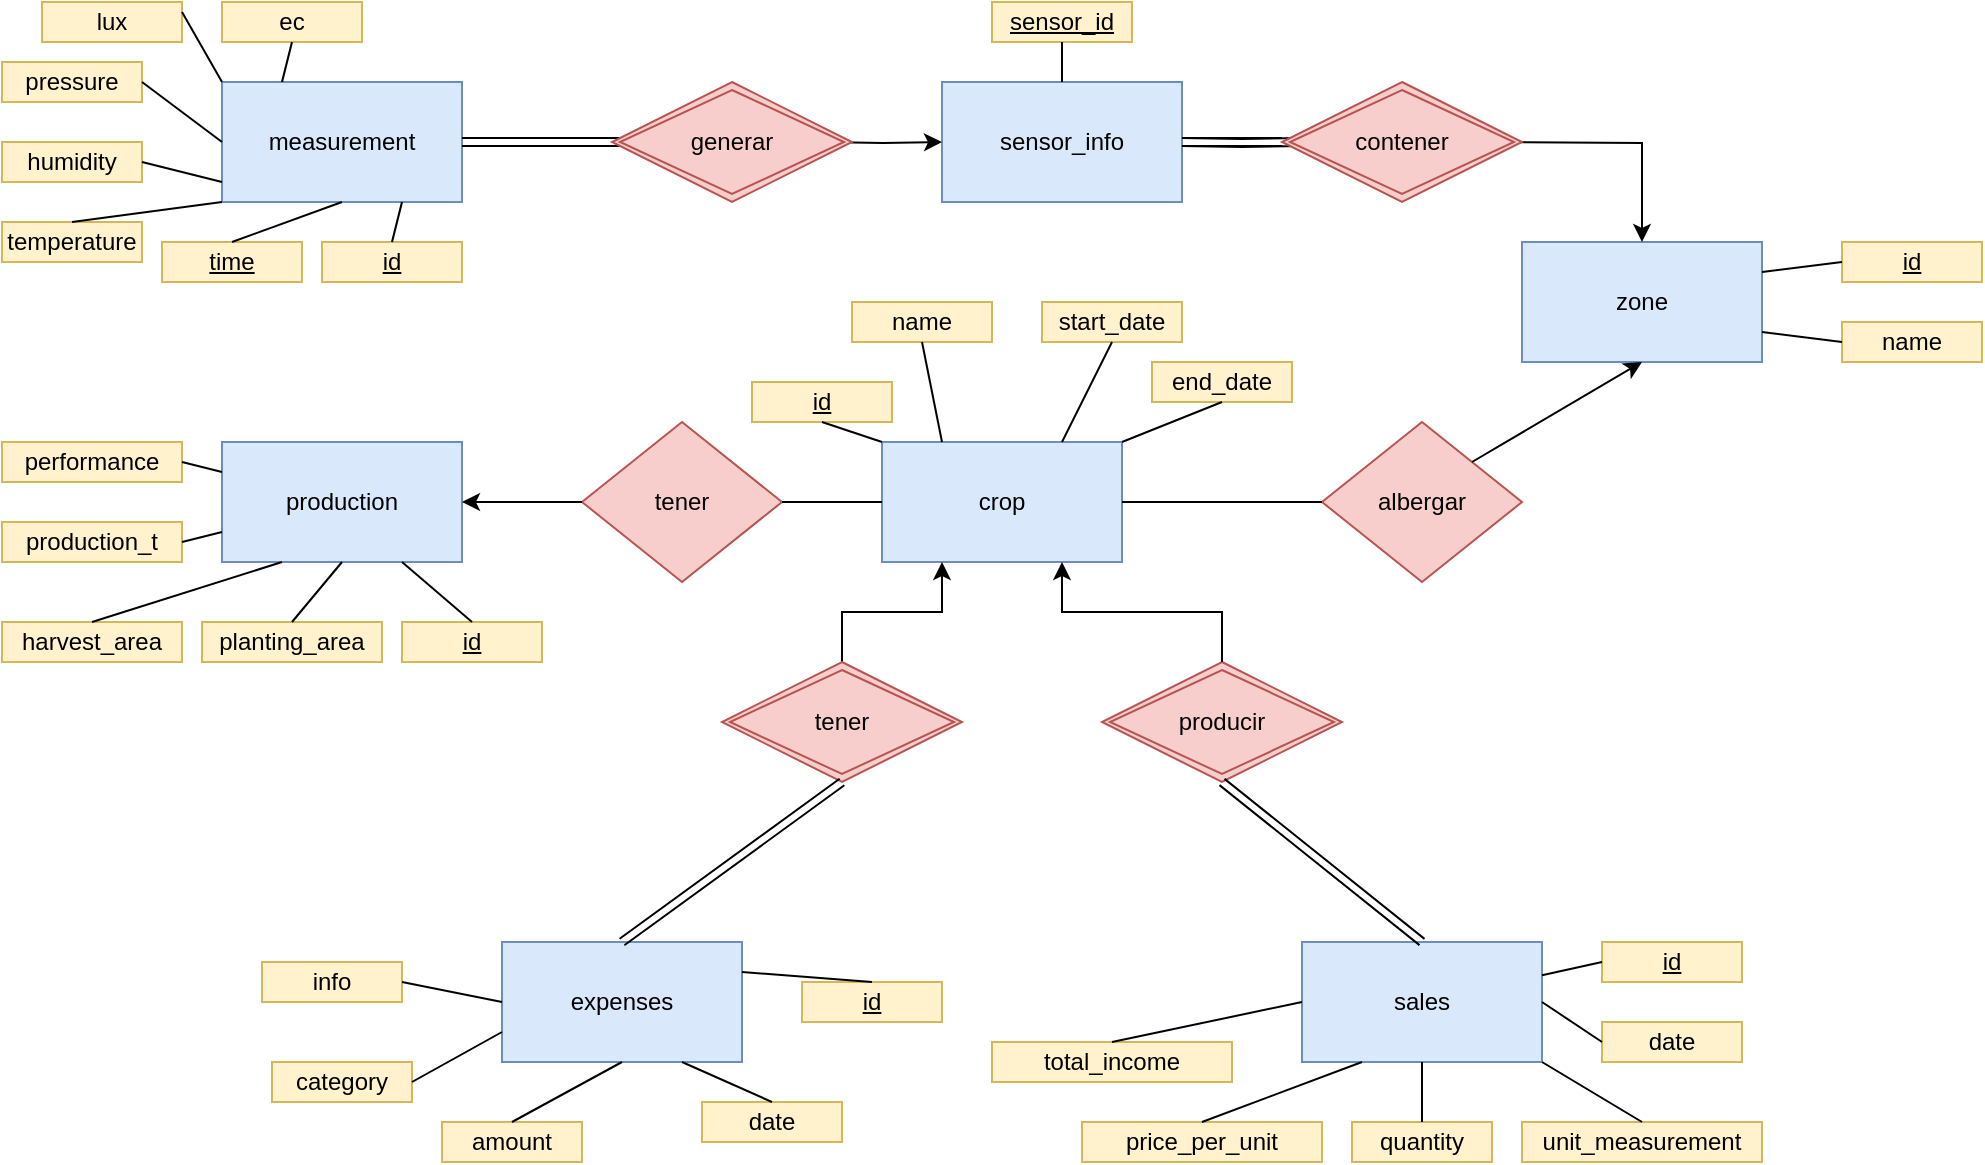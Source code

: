 <mxfile version="14.6.6" type="github">
  <diagram id="R2lEEEUBdFMjLlhIrx00" name="Page-1">
    <mxGraphModel dx="2140" dy="695" grid="1" gridSize="10" guides="1" tooltips="1" connect="1" arrows="1" fold="1" page="1" pageScale="1" pageWidth="850" pageHeight="1100" math="0" shadow="0" extFonts="Permanent Marker^https://fonts.googleapis.com/css?family=Permanent+Marker">
      <root>
        <mxCell id="0" />
        <mxCell id="1" parent="0" />
        <mxCell id="RUyyoqWlrWbae8FdcPIF-3" value="measurement" style="rounded=0;whiteSpace=wrap;html=1;fillColor=#dae8fc;strokeColor=#6c8ebf;" vertex="1" parent="1">
          <mxGeometry x="30" y="70" width="120" height="60" as="geometry" />
        </mxCell>
        <mxCell id="RUyyoqWlrWbae8FdcPIF-4" value="sensor_info" style="rounded=0;whiteSpace=wrap;html=1;fillColor=#dae8fc;strokeColor=#6c8ebf;" vertex="1" parent="1">
          <mxGeometry x="390" y="70" width="120" height="60" as="geometry" />
        </mxCell>
        <mxCell id="RUyyoqWlrWbae8FdcPIF-5" value="tener" style="rhombus;whiteSpace=wrap;html=1;fillColor=#f8cecc;strokeColor=#b85450;" vertex="1" parent="1">
          <mxGeometry x="210" y="240" width="100" height="80" as="geometry" />
        </mxCell>
        <mxCell id="RUyyoqWlrWbae8FdcPIF-138" value="" style="edgeStyle=orthogonalEdgeStyle;shape=link;rounded=0;orthogonalLoop=1;jettySize=auto;html=1;" edge="1" parent="1" target="RUyyoqWlrWbae8FdcPIF-4">
          <mxGeometry relative="1" as="geometry">
            <mxPoint x="570" y="100" as="sourcePoint" />
          </mxGeometry>
        </mxCell>
        <mxCell id="RUyyoqWlrWbae8FdcPIF-7" value="zone" style="rounded=0;whiteSpace=wrap;html=1;fillColor=#dae8fc;strokeColor=#6c8ebf;" vertex="1" parent="1">
          <mxGeometry x="680" y="150" width="120" height="60" as="geometry" />
        </mxCell>
        <mxCell id="RUyyoqWlrWbae8FdcPIF-8" value="sales" style="rounded=0;whiteSpace=wrap;html=1;fillColor=#dae8fc;strokeColor=#6c8ebf;" vertex="1" parent="1">
          <mxGeometry x="570" y="500" width="120" height="60" as="geometry" />
        </mxCell>
        <mxCell id="RUyyoqWlrWbae8FdcPIF-10" value="expenses" style="rounded=0;whiteSpace=wrap;html=1;fillColor=#dae8fc;strokeColor=#6c8ebf;" vertex="1" parent="1">
          <mxGeometry x="170" y="500" width="120" height="60" as="geometry" />
        </mxCell>
        <mxCell id="RUyyoqWlrWbae8FdcPIF-11" value="production" style="rounded=0;whiteSpace=wrap;html=1;fillColor=#dae8fc;strokeColor=#6c8ebf;" vertex="1" parent="1">
          <mxGeometry x="30" y="250" width="120" height="60" as="geometry" />
        </mxCell>
        <mxCell id="RUyyoqWlrWbae8FdcPIF-12" value="albergar" style="rhombus;whiteSpace=wrap;html=1;fillColor=#f8cecc;strokeColor=#b85450;" vertex="1" parent="1">
          <mxGeometry x="580" y="240" width="100" height="80" as="geometry" />
        </mxCell>
        <mxCell id="RUyyoqWlrWbae8FdcPIF-9" value="crop" style="rounded=0;whiteSpace=wrap;html=1;fillColor=#dae8fc;strokeColor=#6c8ebf;" vertex="1" parent="1">
          <mxGeometry x="360" y="250" width="120" height="60" as="geometry" />
        </mxCell>
        <mxCell id="RUyyoqWlrWbae8FdcPIF-34" value="temperature" style="rounded=0;whiteSpace=wrap;html=1;fillColor=#fff2cc;strokeColor=#d6b656;" vertex="1" parent="1">
          <mxGeometry x="-80" y="140" width="70" height="20" as="geometry" />
        </mxCell>
        <mxCell id="RUyyoqWlrWbae8FdcPIF-35" value="&lt;u&gt;time&lt;/u&gt;" style="rounded=0;whiteSpace=wrap;html=1;fillColor=#fff2cc;strokeColor=#d6b656;" vertex="1" parent="1">
          <mxGeometry y="150" width="70" height="20" as="geometry" />
        </mxCell>
        <mxCell id="RUyyoqWlrWbae8FdcPIF-36" value="pressure" style="rounded=0;whiteSpace=wrap;html=1;fillColor=#fff2cc;strokeColor=#d6b656;" vertex="1" parent="1">
          <mxGeometry x="-80" y="60" width="70" height="20" as="geometry" />
        </mxCell>
        <mxCell id="RUyyoqWlrWbae8FdcPIF-37" value="&lt;u&gt;id&lt;/u&gt;" style="rounded=0;whiteSpace=wrap;html=1;fillColor=#fff2cc;strokeColor=#d6b656;" vertex="1" parent="1">
          <mxGeometry x="80" y="150" width="70" height="20" as="geometry" />
        </mxCell>
        <mxCell id="RUyyoqWlrWbae8FdcPIF-38" value="lux" style="rounded=0;whiteSpace=wrap;html=1;fillColor=#fff2cc;strokeColor=#d6b656;" vertex="1" parent="1">
          <mxGeometry x="-60" y="30" width="70" height="20" as="geometry" />
        </mxCell>
        <mxCell id="RUyyoqWlrWbae8FdcPIF-39" value="humidity" style="rounded=0;whiteSpace=wrap;html=1;fillColor=#fff2cc;strokeColor=#d6b656;" vertex="1" parent="1">
          <mxGeometry x="-80" y="100" width="70" height="20" as="geometry" />
        </mxCell>
        <mxCell id="RUyyoqWlrWbae8FdcPIF-40" value="ec" style="rounded=0;whiteSpace=wrap;html=1;fillColor=#fff2cc;strokeColor=#d6b656;" vertex="1" parent="1">
          <mxGeometry x="30" y="30" width="70" height="20" as="geometry" />
        </mxCell>
        <mxCell id="RUyyoqWlrWbae8FdcPIF-43" value="" style="endArrow=none;html=1;exitX=0.5;exitY=0;exitDx=0;exitDy=0;entryX=0.75;entryY=1;entryDx=0;entryDy=0;" edge="1" parent="1" source="RUyyoqWlrWbae8FdcPIF-37" target="RUyyoqWlrWbae8FdcPIF-3">
          <mxGeometry width="50" height="50" relative="1" as="geometry">
            <mxPoint x="320" y="290" as="sourcePoint" />
            <mxPoint x="30" y="190" as="targetPoint" />
          </mxGeometry>
        </mxCell>
        <mxCell id="RUyyoqWlrWbae8FdcPIF-44" value="" style="endArrow=none;html=1;exitX=0.5;exitY=0;exitDx=0;exitDy=0;entryX=0.5;entryY=1;entryDx=0;entryDy=0;" edge="1" parent="1" source="RUyyoqWlrWbae8FdcPIF-35" target="RUyyoqWlrWbae8FdcPIF-3">
          <mxGeometry width="50" height="50" relative="1" as="geometry">
            <mxPoint x="20" y="150" as="sourcePoint" />
            <mxPoint x="80" y="130" as="targetPoint" />
          </mxGeometry>
        </mxCell>
        <mxCell id="RUyyoqWlrWbae8FdcPIF-49" value="&lt;u&gt;sensor_id&lt;/u&gt;" style="rounded=0;whiteSpace=wrap;html=1;fillColor=#fff2cc;strokeColor=#d6b656;" vertex="1" parent="1">
          <mxGeometry x="415" y="30" width="70" height="20" as="geometry" />
        </mxCell>
        <mxCell id="RUyyoqWlrWbae8FdcPIF-50" value="&lt;u&gt;id&lt;/u&gt;" style="rounded=0;whiteSpace=wrap;html=1;fillColor=#fff2cc;strokeColor=#d6b656;" vertex="1" parent="1">
          <mxGeometry x="840" y="150" width="70" height="20" as="geometry" />
        </mxCell>
        <mxCell id="RUyyoqWlrWbae8FdcPIF-51" value="name" style="rounded=0;whiteSpace=wrap;html=1;fillColor=#fff2cc;strokeColor=#d6b656;" vertex="1" parent="1">
          <mxGeometry x="840" y="190" width="70" height="20" as="geometry" />
        </mxCell>
        <mxCell id="RUyyoqWlrWbae8FdcPIF-53" value="name" style="rounded=0;whiteSpace=wrap;html=1;fillColor=#fff2cc;strokeColor=#d6b656;" vertex="1" parent="1">
          <mxGeometry x="345" y="180" width="70" height="20" as="geometry" />
        </mxCell>
        <mxCell id="RUyyoqWlrWbae8FdcPIF-54" value="&lt;u&gt;id&lt;/u&gt;" style="rounded=0;whiteSpace=wrap;html=1;fillColor=#fff2cc;strokeColor=#d6b656;" vertex="1" parent="1">
          <mxGeometry x="295" y="220" width="70" height="20" as="geometry" />
        </mxCell>
        <mxCell id="RUyyoqWlrWbae8FdcPIF-55" value="start_date" style="rounded=0;whiteSpace=wrap;html=1;fillColor=#fff2cc;strokeColor=#d6b656;" vertex="1" parent="1">
          <mxGeometry x="440" y="180" width="70" height="20" as="geometry" />
        </mxCell>
        <mxCell id="RUyyoqWlrWbae8FdcPIF-56" value="end_date" style="rounded=0;whiteSpace=wrap;html=1;fillColor=#fff2cc;strokeColor=#d6b656;" vertex="1" parent="1">
          <mxGeometry x="495" y="210" width="70" height="20" as="geometry" />
        </mxCell>
        <mxCell id="RUyyoqWlrWbae8FdcPIF-57" value="date" style="rounded=0;whiteSpace=wrap;html=1;fillColor=#fff2cc;strokeColor=#d6b656;" vertex="1" parent="1">
          <mxGeometry x="720" y="540" width="70" height="20" as="geometry" />
        </mxCell>
        <mxCell id="RUyyoqWlrWbae8FdcPIF-58" value="&lt;u&gt;id&lt;/u&gt;" style="rounded=0;whiteSpace=wrap;html=1;fillColor=#fff2cc;strokeColor=#d6b656;" vertex="1" parent="1">
          <mxGeometry x="720" y="500" width="70" height="20" as="geometry" />
        </mxCell>
        <mxCell id="RUyyoqWlrWbae8FdcPIF-60" value="unit_measurement" style="rounded=0;whiteSpace=wrap;html=1;fillColor=#fff2cc;strokeColor=#d6b656;" vertex="1" parent="1">
          <mxGeometry x="680" y="590" width="120" height="20" as="geometry" />
        </mxCell>
        <mxCell id="RUyyoqWlrWbae8FdcPIF-61" value="quantity" style="rounded=0;whiteSpace=wrap;html=1;fillColor=#fff2cc;strokeColor=#d6b656;" vertex="1" parent="1">
          <mxGeometry x="595" y="590" width="70" height="20" as="geometry" />
        </mxCell>
        <mxCell id="RUyyoqWlrWbae8FdcPIF-62" value="price_per_unit" style="rounded=0;whiteSpace=wrap;html=1;fillColor=#fff2cc;strokeColor=#d6b656;" vertex="1" parent="1">
          <mxGeometry x="460" y="590" width="120" height="20" as="geometry" />
        </mxCell>
        <mxCell id="RUyyoqWlrWbae8FdcPIF-63" value="total_income" style="rounded=0;whiteSpace=wrap;html=1;fillColor=#fff2cc;strokeColor=#d6b656;" vertex="1" parent="1">
          <mxGeometry x="415" y="550" width="120" height="20" as="geometry" />
        </mxCell>
        <mxCell id="RUyyoqWlrWbae8FdcPIF-65" value="&lt;u&gt;id&lt;/u&gt;" style="rounded=0;whiteSpace=wrap;html=1;fillColor=#fff2cc;strokeColor=#d6b656;" vertex="1" parent="1">
          <mxGeometry x="320" y="520" width="70" height="20" as="geometry" />
        </mxCell>
        <mxCell id="RUyyoqWlrWbae8FdcPIF-66" value="date" style="rounded=0;whiteSpace=wrap;html=1;fillColor=#fff2cc;strokeColor=#d6b656;" vertex="1" parent="1">
          <mxGeometry x="270" y="580" width="70" height="20" as="geometry" />
        </mxCell>
        <mxCell id="RUyyoqWlrWbae8FdcPIF-67" value="amount" style="rounded=0;whiteSpace=wrap;html=1;fillColor=#fff2cc;strokeColor=#d6b656;" vertex="1" parent="1">
          <mxGeometry x="140" y="590" width="70" height="20" as="geometry" />
        </mxCell>
        <mxCell id="RUyyoqWlrWbae8FdcPIF-68" value="category" style="rounded=0;whiteSpace=wrap;html=1;fillColor=#fff2cc;strokeColor=#d6b656;" vertex="1" parent="1">
          <mxGeometry x="55" y="560" width="70" height="20" as="geometry" />
        </mxCell>
        <mxCell id="RUyyoqWlrWbae8FdcPIF-69" value="info" style="rounded=0;whiteSpace=wrap;html=1;fillColor=#fff2cc;strokeColor=#d6b656;" vertex="1" parent="1">
          <mxGeometry x="50" y="510" width="70" height="20" as="geometry" />
        </mxCell>
        <mxCell id="RUyyoqWlrWbae8FdcPIF-70" value="&lt;u&gt;id&lt;/u&gt;" style="rounded=0;whiteSpace=wrap;html=1;fillColor=#fff2cc;strokeColor=#d6b656;" vertex="1" parent="1">
          <mxGeometry x="120" y="340" width="70" height="20" as="geometry" />
        </mxCell>
        <mxCell id="RUyyoqWlrWbae8FdcPIF-71" value="planting_area" style="rounded=0;whiteSpace=wrap;html=1;fillColor=#fff2cc;strokeColor=#d6b656;" vertex="1" parent="1">
          <mxGeometry x="20" y="340" width="90" height="20" as="geometry" />
        </mxCell>
        <mxCell id="RUyyoqWlrWbae8FdcPIF-72" value="harvest_area" style="rounded=0;whiteSpace=wrap;html=1;fillColor=#fff2cc;strokeColor=#d6b656;" vertex="1" parent="1">
          <mxGeometry x="-80" y="340" width="90" height="20" as="geometry" />
        </mxCell>
        <mxCell id="RUyyoqWlrWbae8FdcPIF-73" value="production_t" style="rounded=0;whiteSpace=wrap;html=1;fillColor=#fff2cc;strokeColor=#d6b656;" vertex="1" parent="1">
          <mxGeometry x="-80" y="290" width="90" height="20" as="geometry" />
        </mxCell>
        <mxCell id="RUyyoqWlrWbae8FdcPIF-74" value="performance" style="rounded=0;whiteSpace=wrap;html=1;fillColor=#fff2cc;strokeColor=#d6b656;" vertex="1" parent="1">
          <mxGeometry x="-80" y="250" width="90" height="20" as="geometry" />
        </mxCell>
        <mxCell id="RUyyoqWlrWbae8FdcPIF-80" value="" style="endArrow=none;html=1;exitX=0.5;exitY=0;exitDx=0;exitDy=0;entryX=0;entryY=1;entryDx=0;entryDy=0;" edge="1" parent="1" source="RUyyoqWlrWbae8FdcPIF-34" target="RUyyoqWlrWbae8FdcPIF-3">
          <mxGeometry width="50" height="50" relative="1" as="geometry">
            <mxPoint x="-10" y="130" as="sourcePoint" />
            <mxPoint x="45" y="110" as="targetPoint" />
          </mxGeometry>
        </mxCell>
        <mxCell id="RUyyoqWlrWbae8FdcPIF-82" value="" style="endArrow=none;html=1;entryX=0;entryY=0.833;entryDx=0;entryDy=0;entryPerimeter=0;exitX=1;exitY=0.5;exitDx=0;exitDy=0;" edge="1" parent="1" source="RUyyoqWlrWbae8FdcPIF-39" target="RUyyoqWlrWbae8FdcPIF-3">
          <mxGeometry width="50" height="50" relative="1" as="geometry">
            <mxPoint x="-10" y="230" as="sourcePoint" />
            <mxPoint x="40" y="180" as="targetPoint" />
          </mxGeometry>
        </mxCell>
        <mxCell id="RUyyoqWlrWbae8FdcPIF-84" value="" style="endArrow=none;html=1;entryX=0;entryY=0.5;entryDx=0;entryDy=0;exitX=1;exitY=0.5;exitDx=0;exitDy=0;" edge="1" parent="1" source="RUyyoqWlrWbae8FdcPIF-36" target="RUyyoqWlrWbae8FdcPIF-3">
          <mxGeometry width="50" height="50" relative="1" as="geometry">
            <mxPoint x="-10" y="230" as="sourcePoint" />
            <mxPoint x="40" y="180" as="targetPoint" />
          </mxGeometry>
        </mxCell>
        <mxCell id="RUyyoqWlrWbae8FdcPIF-85" value="" style="endArrow=none;html=1;entryX=0;entryY=0;entryDx=0;entryDy=0;exitX=1;exitY=0.25;exitDx=0;exitDy=0;" edge="1" parent="1" source="RUyyoqWlrWbae8FdcPIF-38" target="RUyyoqWlrWbae8FdcPIF-3">
          <mxGeometry width="50" height="50" relative="1" as="geometry">
            <mxPoint x="-10" y="230" as="sourcePoint" />
            <mxPoint x="40" y="180" as="targetPoint" />
          </mxGeometry>
        </mxCell>
        <mxCell id="RUyyoqWlrWbae8FdcPIF-86" value="" style="endArrow=none;html=1;entryX=0.25;entryY=0;entryDx=0;entryDy=0;exitX=0.5;exitY=1;exitDx=0;exitDy=0;" edge="1" parent="1" source="RUyyoqWlrWbae8FdcPIF-40" target="RUyyoqWlrWbae8FdcPIF-3">
          <mxGeometry width="50" height="50" relative="1" as="geometry">
            <mxPoint x="-10" y="230" as="sourcePoint" />
            <mxPoint x="40" y="180" as="targetPoint" />
          </mxGeometry>
        </mxCell>
        <mxCell id="RUyyoqWlrWbae8FdcPIF-87" value="" style="endArrow=none;html=1;entryX=0.5;entryY=0;entryDx=0;entryDy=0;exitX=0.5;exitY=1;exitDx=0;exitDy=0;" edge="1" parent="1" source="RUyyoqWlrWbae8FdcPIF-49" target="RUyyoqWlrWbae8FdcPIF-4">
          <mxGeometry width="50" height="50" relative="1" as="geometry">
            <mxPoint x="280" y="230" as="sourcePoint" />
            <mxPoint x="330" y="180" as="targetPoint" />
          </mxGeometry>
        </mxCell>
        <mxCell id="RUyyoqWlrWbae8FdcPIF-88" value="" style="endArrow=none;html=1;entryX=0;entryY=0;entryDx=0;entryDy=0;" edge="1" parent="1" target="RUyyoqWlrWbae8FdcPIF-9">
          <mxGeometry width="50" height="50" relative="1" as="geometry">
            <mxPoint x="330" y="240" as="sourcePoint" />
            <mxPoint x="330" y="180" as="targetPoint" />
          </mxGeometry>
        </mxCell>
        <mxCell id="RUyyoqWlrWbae8FdcPIF-89" value="" style="endArrow=none;html=1;entryX=0.25;entryY=0;entryDx=0;entryDy=0;exitX=0.5;exitY=1;exitDx=0;exitDy=0;" edge="1" parent="1" source="RUyyoqWlrWbae8FdcPIF-53" target="RUyyoqWlrWbae8FdcPIF-9">
          <mxGeometry width="50" height="50" relative="1" as="geometry">
            <mxPoint x="280" y="230" as="sourcePoint" />
            <mxPoint x="330" y="180" as="targetPoint" />
          </mxGeometry>
        </mxCell>
        <mxCell id="RUyyoqWlrWbae8FdcPIF-90" value="" style="endArrow=none;html=1;entryX=0.75;entryY=0;entryDx=0;entryDy=0;exitX=0.5;exitY=1;exitDx=0;exitDy=0;" edge="1" parent="1" source="RUyyoqWlrWbae8FdcPIF-55" target="RUyyoqWlrWbae8FdcPIF-9">
          <mxGeometry width="50" height="50" relative="1" as="geometry">
            <mxPoint x="280" y="230" as="sourcePoint" />
            <mxPoint x="330" y="180" as="targetPoint" />
          </mxGeometry>
        </mxCell>
        <mxCell id="RUyyoqWlrWbae8FdcPIF-91" value="" style="endArrow=none;html=1;entryX=1;entryY=0;entryDx=0;entryDy=0;exitX=0.5;exitY=1;exitDx=0;exitDy=0;" edge="1" parent="1" source="RUyyoqWlrWbae8FdcPIF-56" target="RUyyoqWlrWbae8FdcPIF-9">
          <mxGeometry width="50" height="50" relative="1" as="geometry">
            <mxPoint x="485" y="210" as="sourcePoint" />
            <mxPoint x="460" y="260" as="targetPoint" />
          </mxGeometry>
        </mxCell>
        <mxCell id="RUyyoqWlrWbae8FdcPIF-92" value="" style="endArrow=none;html=1;entryX=0;entryY=0.5;entryDx=0;entryDy=0;" edge="1" parent="1" source="RUyyoqWlrWbae8FdcPIF-8" target="RUyyoqWlrWbae8FdcPIF-58">
          <mxGeometry width="50" height="50" relative="1" as="geometry">
            <mxPoint x="690" y="500" as="sourcePoint" />
            <mxPoint x="740" y="450" as="targetPoint" />
          </mxGeometry>
        </mxCell>
        <mxCell id="RUyyoqWlrWbae8FdcPIF-93" value="" style="endArrow=none;html=1;entryX=0;entryY=0.5;entryDx=0;entryDy=0;exitX=1;exitY=0.5;exitDx=0;exitDy=0;" edge="1" parent="1" source="RUyyoqWlrWbae8FdcPIF-8" target="RUyyoqWlrWbae8FdcPIF-57">
          <mxGeometry width="50" height="50" relative="1" as="geometry">
            <mxPoint x="690" y="500" as="sourcePoint" />
            <mxPoint x="740" y="450" as="targetPoint" />
          </mxGeometry>
        </mxCell>
        <mxCell id="RUyyoqWlrWbae8FdcPIF-94" value="" style="endArrow=none;html=1;entryX=0.5;entryY=0;entryDx=0;entryDy=0;exitX=1;exitY=1;exitDx=0;exitDy=0;" edge="1" parent="1" source="RUyyoqWlrWbae8FdcPIF-8" target="RUyyoqWlrWbae8FdcPIF-60">
          <mxGeometry width="50" height="50" relative="1" as="geometry">
            <mxPoint x="690" y="500" as="sourcePoint" />
            <mxPoint x="740" y="450" as="targetPoint" />
          </mxGeometry>
        </mxCell>
        <mxCell id="RUyyoqWlrWbae8FdcPIF-95" value="" style="endArrow=none;html=1;entryX=0.5;entryY=0;entryDx=0;entryDy=0;exitX=0.5;exitY=1;exitDx=0;exitDy=0;" edge="1" parent="1" source="RUyyoqWlrWbae8FdcPIF-8" target="RUyyoqWlrWbae8FdcPIF-61">
          <mxGeometry width="50" height="50" relative="1" as="geometry">
            <mxPoint x="690" y="500" as="sourcePoint" />
            <mxPoint x="740" y="450" as="targetPoint" />
          </mxGeometry>
        </mxCell>
        <mxCell id="RUyyoqWlrWbae8FdcPIF-96" value="" style="endArrow=none;html=1;entryX=0.5;entryY=0;entryDx=0;entryDy=0;exitX=0.25;exitY=1;exitDx=0;exitDy=0;" edge="1" parent="1" source="RUyyoqWlrWbae8FdcPIF-8" target="RUyyoqWlrWbae8FdcPIF-62">
          <mxGeometry width="50" height="50" relative="1" as="geometry">
            <mxPoint x="640" y="570" as="sourcePoint" />
            <mxPoint x="640" y="600" as="targetPoint" />
          </mxGeometry>
        </mxCell>
        <mxCell id="RUyyoqWlrWbae8FdcPIF-97" value="" style="endArrow=none;html=1;entryX=0.5;entryY=0;entryDx=0;entryDy=0;exitX=0;exitY=0.5;exitDx=0;exitDy=0;" edge="1" parent="1" source="RUyyoqWlrWbae8FdcPIF-8" target="RUyyoqWlrWbae8FdcPIF-63">
          <mxGeometry width="50" height="50" relative="1" as="geometry">
            <mxPoint x="610" y="570" as="sourcePoint" />
            <mxPoint x="530" y="600" as="targetPoint" />
          </mxGeometry>
        </mxCell>
        <mxCell id="RUyyoqWlrWbae8FdcPIF-98" value="" style="endArrow=none;html=1;entryX=1;entryY=0.25;entryDx=0;entryDy=0;exitX=0.5;exitY=0;exitDx=0;exitDy=0;" edge="1" parent="1" source="RUyyoqWlrWbae8FdcPIF-65" target="RUyyoqWlrWbae8FdcPIF-10">
          <mxGeometry width="50" height="50" relative="1" as="geometry">
            <mxPoint x="365" y="500" as="sourcePoint" />
            <mxPoint x="285" y="530" as="targetPoint" />
          </mxGeometry>
        </mxCell>
        <mxCell id="RUyyoqWlrWbae8FdcPIF-99" value="" style="endArrow=none;html=1;entryX=0.75;entryY=1;entryDx=0;entryDy=0;exitX=0.5;exitY=0;exitDx=0;exitDy=0;" edge="1" parent="1" source="RUyyoqWlrWbae8FdcPIF-66" target="RUyyoqWlrWbae8FdcPIF-10">
          <mxGeometry width="50" height="50" relative="1" as="geometry">
            <mxPoint x="365" y="550" as="sourcePoint" />
            <mxPoint x="300" y="525" as="targetPoint" />
          </mxGeometry>
        </mxCell>
        <mxCell id="RUyyoqWlrWbae8FdcPIF-100" value="" style="endArrow=none;html=1;entryX=0.5;entryY=1;entryDx=0;entryDy=0;exitX=0.5;exitY=0;exitDx=0;exitDy=0;" edge="1" parent="1" source="RUyyoqWlrWbae8FdcPIF-67" target="RUyyoqWlrWbae8FdcPIF-10">
          <mxGeometry width="50" height="50" relative="1" as="geometry">
            <mxPoint x="275" y="590" as="sourcePoint" />
            <mxPoint x="270" y="570" as="targetPoint" />
          </mxGeometry>
        </mxCell>
        <mxCell id="RUyyoqWlrWbae8FdcPIF-101" value="" style="endArrow=none;html=1;entryX=0;entryY=0.75;entryDx=0;entryDy=0;exitX=1;exitY=0.5;exitDx=0;exitDy=0;" edge="1" parent="1" source="RUyyoqWlrWbae8FdcPIF-68" target="RUyyoqWlrWbae8FdcPIF-10">
          <mxGeometry width="50" height="50" relative="1" as="geometry">
            <mxPoint x="145" y="590" as="sourcePoint" />
            <mxPoint x="240" y="570" as="targetPoint" />
          </mxGeometry>
        </mxCell>
        <mxCell id="RUyyoqWlrWbae8FdcPIF-102" value="" style="endArrow=none;html=1;entryX=0;entryY=0.5;entryDx=0;entryDy=0;exitX=1;exitY=0.5;exitDx=0;exitDy=0;" edge="1" parent="1" source="RUyyoqWlrWbae8FdcPIF-69" target="RUyyoqWlrWbae8FdcPIF-10">
          <mxGeometry width="50" height="50" relative="1" as="geometry">
            <mxPoint x="135" y="560" as="sourcePoint" />
            <mxPoint x="180" y="555" as="targetPoint" />
          </mxGeometry>
        </mxCell>
        <mxCell id="RUyyoqWlrWbae8FdcPIF-103" value="" style="endArrow=none;html=1;entryX=1;entryY=0.75;entryDx=0;entryDy=0;exitX=0;exitY=0.5;exitDx=0;exitDy=0;" edge="1" parent="1" source="RUyyoqWlrWbae8FdcPIF-51" target="RUyyoqWlrWbae8FdcPIF-7">
          <mxGeometry width="50" height="50" relative="1" as="geometry">
            <mxPoint x="690" y="290" as="sourcePoint" />
            <mxPoint x="750" y="220" as="targetPoint" />
          </mxGeometry>
        </mxCell>
        <mxCell id="RUyyoqWlrWbae8FdcPIF-104" value="" style="endArrow=none;html=1;entryX=1;entryY=0.25;entryDx=0;entryDy=0;exitX=0;exitY=0.5;exitDx=0;exitDy=0;" edge="1" parent="1" source="RUyyoqWlrWbae8FdcPIF-50" target="RUyyoqWlrWbae8FdcPIF-7">
          <mxGeometry width="50" height="50" relative="1" as="geometry">
            <mxPoint x="840" y="190" as="sourcePoint" />
            <mxPoint x="810" y="205" as="targetPoint" />
          </mxGeometry>
        </mxCell>
        <mxCell id="RUyyoqWlrWbae8FdcPIF-105" value="" style="endArrow=none;html=1;entryX=0.5;entryY=0;entryDx=0;entryDy=0;exitX=0.75;exitY=1;exitDx=0;exitDy=0;" edge="1" parent="1" source="RUyyoqWlrWbae8FdcPIF-11" target="RUyyoqWlrWbae8FdcPIF-70">
          <mxGeometry width="50" height="50" relative="1" as="geometry">
            <mxPoint x="380" y="420" as="sourcePoint" />
            <mxPoint x="430" y="370" as="targetPoint" />
          </mxGeometry>
        </mxCell>
        <mxCell id="RUyyoqWlrWbae8FdcPIF-106" value="" style="endArrow=none;html=1;entryX=0.5;entryY=0;entryDx=0;entryDy=0;exitX=0.5;exitY=1;exitDx=0;exitDy=0;" edge="1" parent="1" source="RUyyoqWlrWbae8FdcPIF-11" target="RUyyoqWlrWbae8FdcPIF-71">
          <mxGeometry width="50" height="50" relative="1" as="geometry">
            <mxPoint x="130" y="320" as="sourcePoint" />
            <mxPoint x="165" y="350" as="targetPoint" />
          </mxGeometry>
        </mxCell>
        <mxCell id="RUyyoqWlrWbae8FdcPIF-107" value="" style="endArrow=none;html=1;entryX=0.5;entryY=0;entryDx=0;entryDy=0;exitX=0.25;exitY=1;exitDx=0;exitDy=0;" edge="1" parent="1" source="RUyyoqWlrWbae8FdcPIF-11" target="RUyyoqWlrWbae8FdcPIF-72">
          <mxGeometry width="50" height="50" relative="1" as="geometry">
            <mxPoint x="100" y="320" as="sourcePoint" />
            <mxPoint x="75" y="350" as="targetPoint" />
          </mxGeometry>
        </mxCell>
        <mxCell id="RUyyoqWlrWbae8FdcPIF-108" value="" style="endArrow=none;html=1;entryX=1;entryY=0.5;entryDx=0;entryDy=0;exitX=0;exitY=0.75;exitDx=0;exitDy=0;" edge="1" parent="1" source="RUyyoqWlrWbae8FdcPIF-11" target="RUyyoqWlrWbae8FdcPIF-73">
          <mxGeometry width="50" height="50" relative="1" as="geometry">
            <mxPoint x="70" y="320" as="sourcePoint" />
            <mxPoint x="-25" y="350" as="targetPoint" />
          </mxGeometry>
        </mxCell>
        <mxCell id="RUyyoqWlrWbae8FdcPIF-109" value="" style="endArrow=none;html=1;entryX=1;entryY=0.5;entryDx=0;entryDy=0;exitX=0;exitY=0.25;exitDx=0;exitDy=0;" edge="1" parent="1" source="RUyyoqWlrWbae8FdcPIF-11" target="RUyyoqWlrWbae8FdcPIF-74">
          <mxGeometry width="50" height="50" relative="1" as="geometry">
            <mxPoint x="70" y="320" as="sourcePoint" />
            <mxPoint x="-25" y="350" as="targetPoint" />
          </mxGeometry>
        </mxCell>
        <mxCell id="RUyyoqWlrWbae8FdcPIF-110" value="" style="endArrow=none;html=1;entryX=0;entryY=0.5;entryDx=0;entryDy=0;exitX=1;exitY=0.5;exitDx=0;exitDy=0;" edge="1" parent="1" source="RUyyoqWlrWbae8FdcPIF-9" target="RUyyoqWlrWbae8FdcPIF-12">
          <mxGeometry width="50" height="50" relative="1" as="geometry">
            <mxPoint x="690" y="290" as="sourcePoint" />
            <mxPoint x="750" y="220" as="targetPoint" />
          </mxGeometry>
        </mxCell>
        <mxCell id="RUyyoqWlrWbae8FdcPIF-119" value="" style="endArrow=classic;html=1;entryX=0.5;entryY=1;entryDx=0;entryDy=0;exitX=1;exitY=0;exitDx=0;exitDy=0;" edge="1" parent="1" source="RUyyoqWlrWbae8FdcPIF-12" target="RUyyoqWlrWbae8FdcPIF-7">
          <mxGeometry width="50" height="50" relative="1" as="geometry">
            <mxPoint x="350" y="310" as="sourcePoint" />
            <mxPoint x="400" y="260" as="targetPoint" />
          </mxGeometry>
        </mxCell>
        <mxCell id="RUyyoqWlrWbae8FdcPIF-126" value="" style="edgeStyle=orthogonalEdgeStyle;rounded=0;orthogonalLoop=1;jettySize=auto;html=1;entryX=0.25;entryY=1;entryDx=0;entryDy=0;" edge="1" parent="1" source="RUyyoqWlrWbae8FdcPIF-123" target="RUyyoqWlrWbae8FdcPIF-9">
          <mxGeometry relative="1" as="geometry" />
        </mxCell>
        <mxCell id="RUyyoqWlrWbae8FdcPIF-123" value="tener" style="shape=rhombus;double=1;perimeter=rhombusPerimeter;whiteSpace=wrap;html=1;align=center;rounded=0;shadow=0;sketch=0;fillColor=#f8cecc;strokeColor=#b85450;" vertex="1" parent="1">
          <mxGeometry x="280" y="360" width="120" height="60" as="geometry" />
        </mxCell>
        <mxCell id="RUyyoqWlrWbae8FdcPIF-125" value="producir" style="shape=rhombus;double=1;perimeter=rhombusPerimeter;whiteSpace=wrap;html=1;align=center;rounded=0;shadow=0;sketch=0;fillColor=#f8cecc;strokeColor=#b85450;" vertex="1" parent="1">
          <mxGeometry x="470" y="360" width="120" height="60" as="geometry" />
        </mxCell>
        <mxCell id="RUyyoqWlrWbae8FdcPIF-127" value="" style="edgeStyle=orthogonalEdgeStyle;rounded=0;orthogonalLoop=1;jettySize=auto;html=1;entryX=0.75;entryY=1;entryDx=0;entryDy=0;" edge="1" parent="1" source="RUyyoqWlrWbae8FdcPIF-125" target="RUyyoqWlrWbae8FdcPIF-9">
          <mxGeometry relative="1" as="geometry">
            <mxPoint x="350" y="370" as="sourcePoint" />
            <mxPoint x="430" y="320" as="targetPoint" />
          </mxGeometry>
        </mxCell>
        <mxCell id="RUyyoqWlrWbae8FdcPIF-128" value="" style="endArrow=none;html=1;entryX=0;entryY=0.5;entryDx=0;entryDy=0;exitX=1;exitY=0.5;exitDx=0;exitDy=0;" edge="1" parent="1" source="RUyyoqWlrWbae8FdcPIF-5" target="RUyyoqWlrWbae8FdcPIF-9">
          <mxGeometry width="50" height="50" relative="1" as="geometry">
            <mxPoint x="490" y="290" as="sourcePoint" />
            <mxPoint x="590" y="290" as="targetPoint" />
          </mxGeometry>
        </mxCell>
        <mxCell id="RUyyoqWlrWbae8FdcPIF-129" value="" style="edgeStyle=orthogonalEdgeStyle;rounded=0;orthogonalLoop=1;jettySize=auto;html=1;entryX=1;entryY=0.5;entryDx=0;entryDy=0;exitX=0;exitY=0.5;exitDx=0;exitDy=0;" edge="1" parent="1" source="RUyyoqWlrWbae8FdcPIF-5" target="RUyyoqWlrWbae8FdcPIF-11">
          <mxGeometry relative="1" as="geometry">
            <mxPoint x="350" y="370" as="sourcePoint" />
            <mxPoint x="400" y="320" as="targetPoint" />
          </mxGeometry>
        </mxCell>
        <mxCell id="RUyyoqWlrWbae8FdcPIF-130" value="" style="endArrow=none;html=1;entryX=0;entryY=0.5;entryDx=0;entryDy=0;exitX=1;exitY=0.5;exitDx=0;exitDy=0;shape=link;" edge="1" parent="1" source="RUyyoqWlrWbae8FdcPIF-3">
          <mxGeometry width="50" height="50" relative="1" as="geometry">
            <mxPoint x="490" y="290" as="sourcePoint" />
            <mxPoint x="230" y="100" as="targetPoint" />
          </mxGeometry>
        </mxCell>
        <mxCell id="RUyyoqWlrWbae8FdcPIF-132" value="" style="edgeStyle=orthogonalEdgeStyle;rounded=0;orthogonalLoop=1;jettySize=auto;html=1;entryX=0;entryY=0.5;entryDx=0;entryDy=0;exitX=1;exitY=0.5;exitDx=0;exitDy=0;" edge="1" parent="1" target="RUyyoqWlrWbae8FdcPIF-4">
          <mxGeometry relative="1" as="geometry">
            <mxPoint x="330" y="100" as="sourcePoint" />
            <mxPoint x="400" y="320" as="targetPoint" />
          </mxGeometry>
        </mxCell>
        <mxCell id="RUyyoqWlrWbae8FdcPIF-133" value="" style="edgeStyle=orthogonalEdgeStyle;rounded=0;orthogonalLoop=1;jettySize=auto;html=1;entryX=0.5;entryY=0;entryDx=0;entryDy=0;exitX=1;exitY=0.5;exitDx=0;exitDy=0;" edge="1" parent="1" target="RUyyoqWlrWbae8FdcPIF-7">
          <mxGeometry relative="1" as="geometry">
            <mxPoint x="670" y="100" as="sourcePoint" />
            <mxPoint x="400" y="110" as="targetPoint" />
          </mxGeometry>
        </mxCell>
        <mxCell id="RUyyoqWlrWbae8FdcPIF-134" value="" style="endArrow=none;html=1;entryX=0.5;entryY=1;entryDx=0;entryDy=0;exitX=0.5;exitY=0;exitDx=0;exitDy=0;shape=link;" edge="1" parent="1" source="RUyyoqWlrWbae8FdcPIF-10" target="RUyyoqWlrWbae8FdcPIF-123">
          <mxGeometry width="50" height="50" relative="1" as="geometry">
            <mxPoint x="320" y="290" as="sourcePoint" />
            <mxPoint x="370" y="290" as="targetPoint" />
          </mxGeometry>
        </mxCell>
        <mxCell id="RUyyoqWlrWbae8FdcPIF-135" value="" style="endArrow=none;html=1;entryX=0.5;entryY=1;entryDx=0;entryDy=0;exitX=0.5;exitY=0;exitDx=0;exitDy=0;shape=link;" edge="1" parent="1" source="RUyyoqWlrWbae8FdcPIF-8" target="RUyyoqWlrWbae8FdcPIF-125">
          <mxGeometry width="50" height="50" relative="1" as="geometry">
            <mxPoint x="240" y="510" as="sourcePoint" />
            <mxPoint x="350" y="430" as="targetPoint" />
          </mxGeometry>
        </mxCell>
        <mxCell id="RUyyoqWlrWbae8FdcPIF-141" value="" style="edgeStyle=orthogonalEdgeStyle;shape=link;rounded=0;orthogonalLoop=1;jettySize=auto;html=1;exitX=0;exitY=0.5;exitDx=0;exitDy=0;" edge="1" parent="1" source="RUyyoqWlrWbae8FdcPIF-139" target="RUyyoqWlrWbae8FdcPIF-3">
          <mxGeometry relative="1" as="geometry" />
        </mxCell>
        <mxCell id="RUyyoqWlrWbae8FdcPIF-139" value="generar" style="shape=rhombus;double=1;perimeter=rhombusPerimeter;whiteSpace=wrap;html=1;align=center;rounded=0;shadow=0;sketch=0;fillColor=#f8cecc;strokeColor=#b85450;" vertex="1" parent="1">
          <mxGeometry x="225" y="70" width="120" height="60" as="geometry" />
        </mxCell>
        <mxCell id="RUyyoqWlrWbae8FdcPIF-142" value="" style="edgeStyle=orthogonalEdgeStyle;shape=link;rounded=0;orthogonalLoop=1;jettySize=auto;html=1;exitX=0;exitY=0.5;exitDx=0;exitDy=0;" edge="1" parent="1" source="RUyyoqWlrWbae8FdcPIF-140" target="RUyyoqWlrWbae8FdcPIF-4">
          <mxGeometry relative="1" as="geometry" />
        </mxCell>
        <mxCell id="RUyyoqWlrWbae8FdcPIF-140" value="contener" style="shape=rhombus;double=1;perimeter=rhombusPerimeter;whiteSpace=wrap;html=1;align=center;rounded=0;shadow=0;sketch=0;fillColor=#f8cecc;strokeColor=#b85450;" vertex="1" parent="1">
          <mxGeometry x="560" y="70" width="120" height="60" as="geometry" />
        </mxCell>
      </root>
    </mxGraphModel>
  </diagram>
</mxfile>
